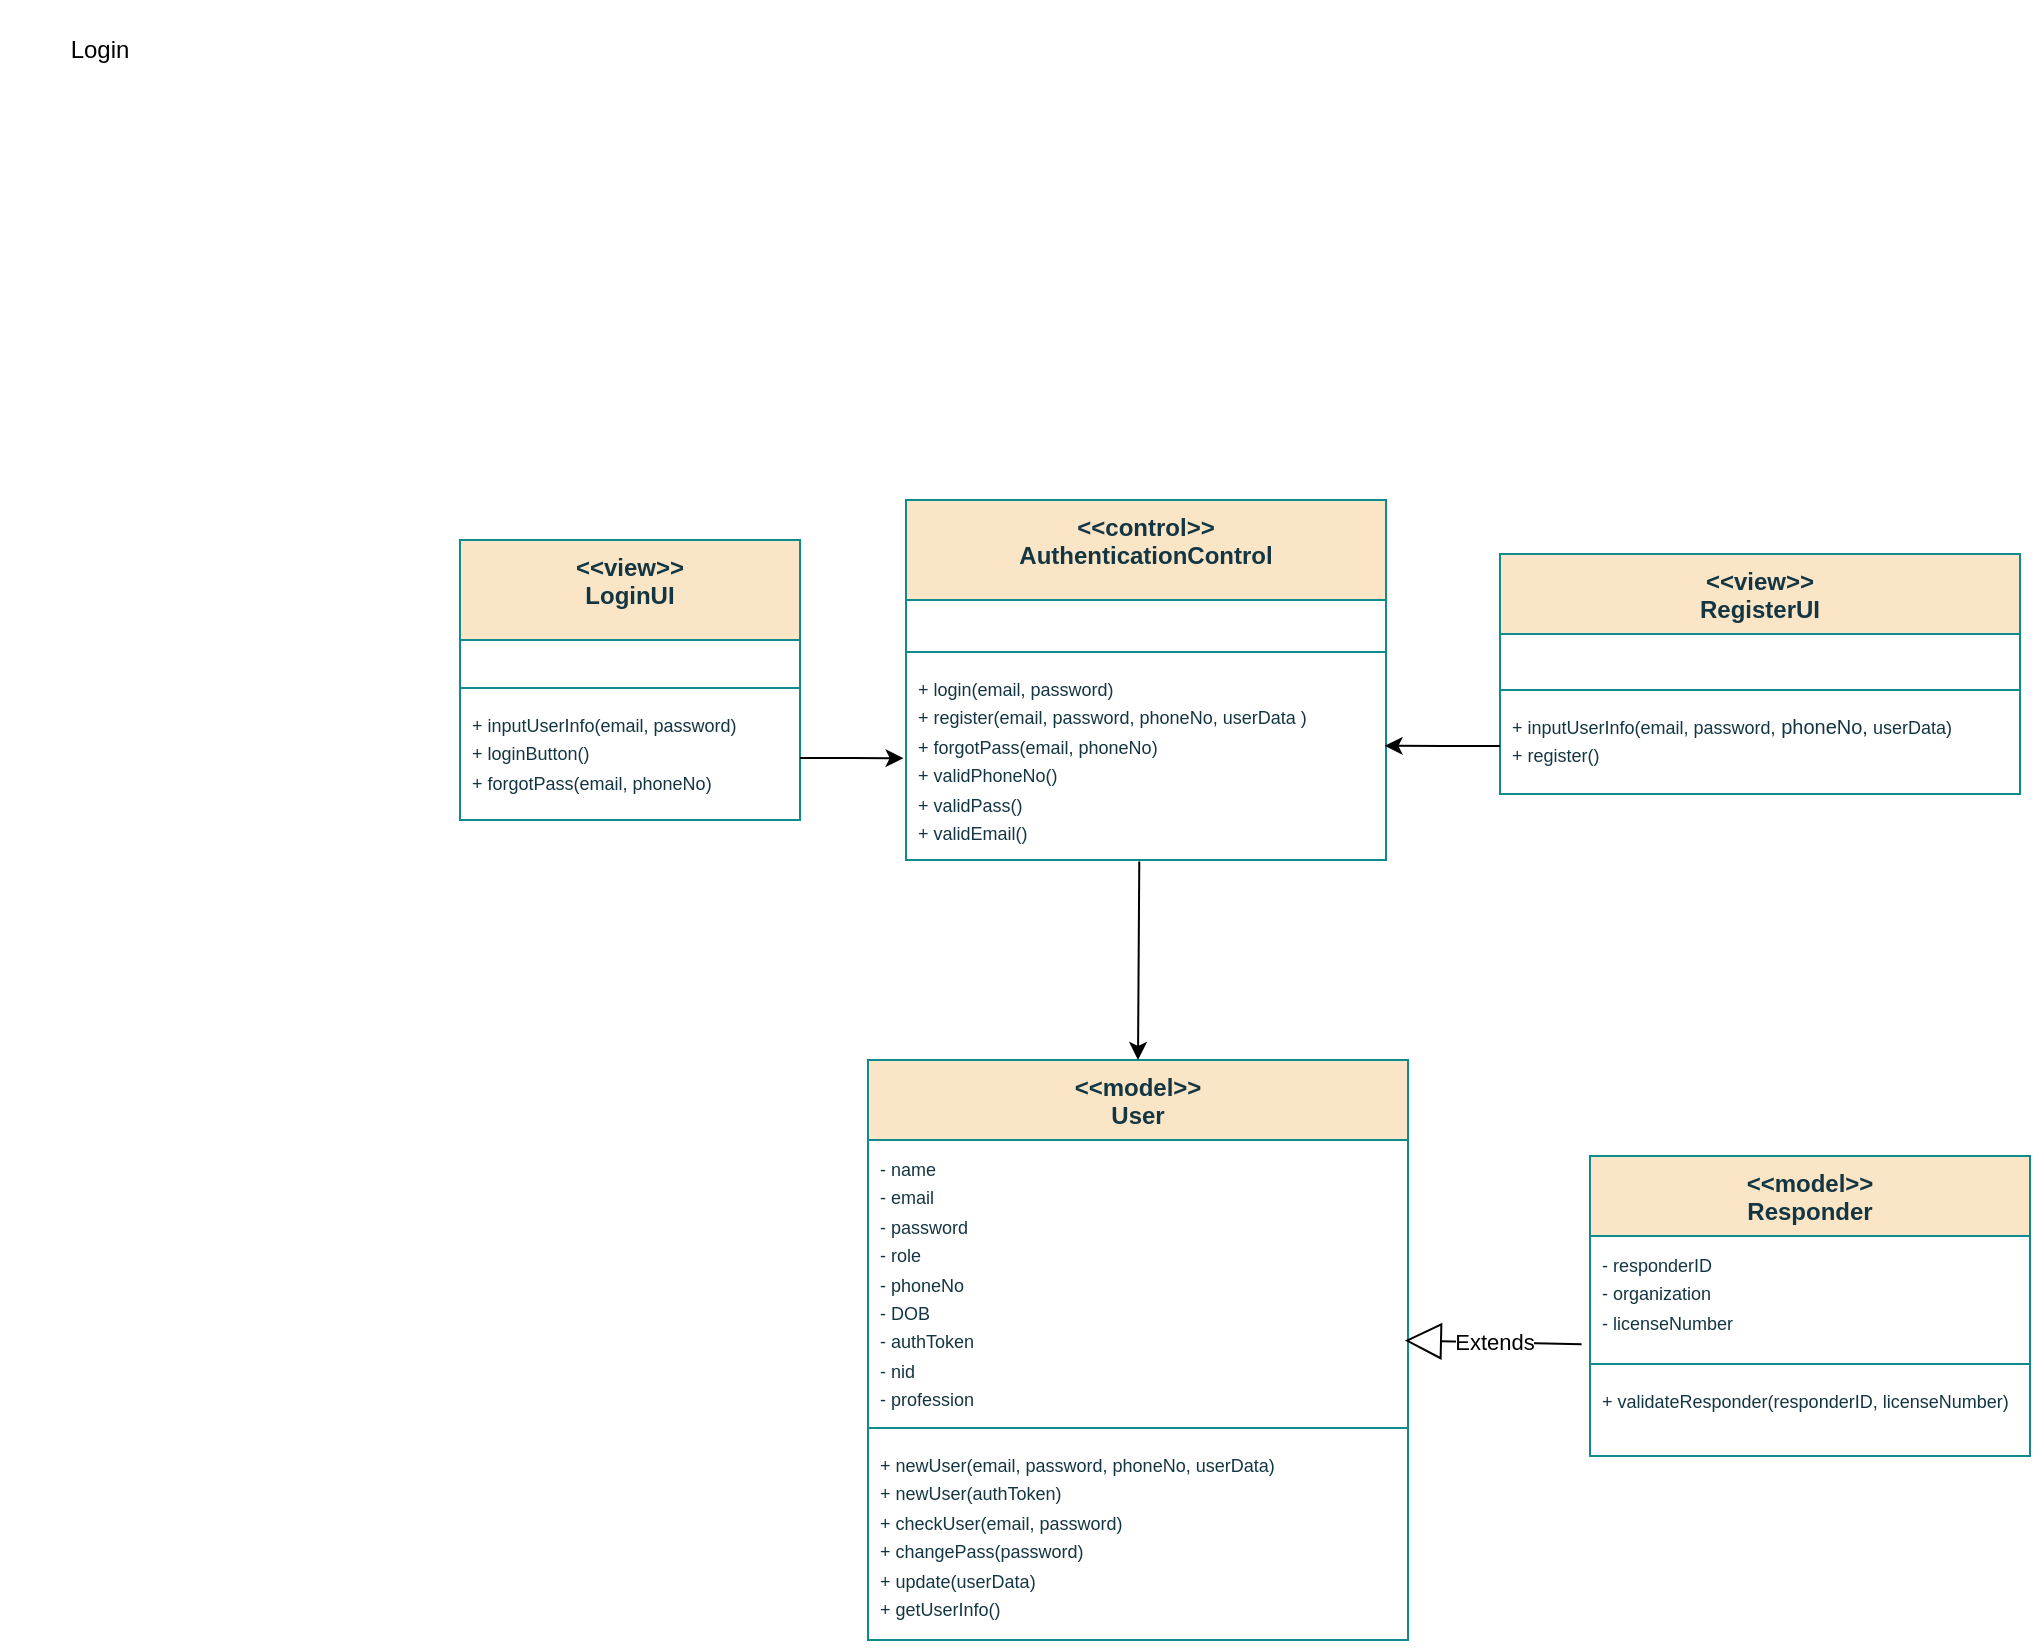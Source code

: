 <mxfile version="24.9.1" pages="3">
  <diagram id="C5RBs43oDa-KdzZeNtuy" name="1. Login and Registration">
    <mxGraphModel dx="1224" dy="545" grid="0" gridSize="10" guides="1" tooltips="1" connect="1" arrows="1" fold="1" page="1" pageScale="1" pageWidth="827" pageHeight="1169" math="0" shadow="0">
      <root>
        <mxCell id="WIyWlLk6GJQsqaUBKTNV-0" />
        <mxCell id="WIyWlLk6GJQsqaUBKTNV-1" parent="WIyWlLk6GJQsqaUBKTNV-0" />
        <mxCell id="xFGzQamaevI_TETjZyQw-0" value="&amp;lt;&amp;lt;control&amp;gt;&amp;gt;&lt;br&gt;AuthenticationControl" style="swimlane;fontStyle=1;align=center;verticalAlign=top;childLayout=stackLayout;horizontal=1;startSize=50;horizontalStack=0;resizeParent=1;resizeParentMax=0;resizeLast=0;collapsible=1;marginBottom=0;whiteSpace=wrap;html=1;labelBackgroundColor=none;fillColor=#FAE5C7;strokeColor=#0F8B8D;fontColor=#143642;" vertex="1" parent="WIyWlLk6GJQsqaUBKTNV-1">
          <mxGeometry x="523" y="320" width="240" height="180" as="geometry" />
        </mxCell>
        <mxCell id="xFGzQamaevI_TETjZyQw-1" value="&lt;br&gt;" style="text;strokeColor=none;fillColor=none;align=left;verticalAlign=top;spacingLeft=4;spacingRight=4;overflow=hidden;rotatable=0;points=[[0,0.5],[1,0.5]];portConstraint=eastwest;whiteSpace=wrap;html=1;labelBackgroundColor=none;fontColor=#143642;" vertex="1" parent="xFGzQamaevI_TETjZyQw-0">
          <mxGeometry y="50" width="240" height="22" as="geometry" />
        </mxCell>
        <mxCell id="xFGzQamaevI_TETjZyQw-2" value="" style="line;strokeWidth=1;fillColor=none;align=left;verticalAlign=middle;spacingTop=-1;spacingLeft=3;spacingRight=3;rotatable=0;labelPosition=right;points=[];portConstraint=eastwest;strokeColor=#0F8B8D;labelBackgroundColor=none;fontColor=#143642;" vertex="1" parent="xFGzQamaevI_TETjZyQw-0">
          <mxGeometry y="72" width="240" height="8" as="geometry" />
        </mxCell>
        <mxCell id="xFGzQamaevI_TETjZyQw-3" value="&lt;font style=&quot;&quot;&gt;&lt;font style=&quot;font-size: 9px;&quot;&gt;+ login(email, password)&lt;br&gt;+ register(email, password,&amp;nbsp;phoneNo, userData&amp;nbsp;)&lt;br&gt;+ forgotPass(email, phoneNo)&amp;nbsp;&lt;/font&gt;&lt;br&gt;&lt;/font&gt;&lt;div&gt;&lt;span style=&quot;font-size: 9px;&quot;&gt;+ validPhoneNo()&lt;/span&gt;&lt;/div&gt;&lt;div&gt;&lt;span style=&quot;font-size: 9px;&quot;&gt;+ validPass()&lt;/span&gt;&lt;span style=&quot;font-size: 9px;&quot;&gt;&lt;/span&gt;&lt;/div&gt;&lt;div&gt;&lt;span style=&quot;font-size: 9px;&quot;&gt;+ validEmail()&lt;/span&gt;&lt;span style=&quot;font-size: 9px;&quot;&gt;&lt;/span&gt;&lt;/div&gt;" style="text;strokeColor=none;fillColor=none;align=left;verticalAlign=top;spacingLeft=4;spacingRight=4;overflow=hidden;rotatable=0;points=[[0,0.5],[1,0.5]];portConstraint=eastwest;whiteSpace=wrap;html=1;labelBackgroundColor=none;fontColor=#143642;" vertex="1" parent="xFGzQamaevI_TETjZyQw-0">
          <mxGeometry y="80" width="240" height="100" as="geometry" />
        </mxCell>
        <mxCell id="xFGzQamaevI_TETjZyQw-4" value="&amp;lt;&amp;lt;view&amp;gt;&amp;gt;&lt;br&gt;LoginUI" style="swimlane;fontStyle=1;align=center;verticalAlign=top;childLayout=stackLayout;horizontal=1;startSize=50;horizontalStack=0;resizeParent=1;resizeParentMax=0;resizeLast=0;collapsible=1;marginBottom=0;whiteSpace=wrap;html=1;labelBackgroundColor=none;fillColor=#FAE5C7;strokeColor=#0F8B8D;fontColor=#143642;" vertex="1" parent="WIyWlLk6GJQsqaUBKTNV-1">
          <mxGeometry x="300" y="340" width="170" height="140" as="geometry" />
        </mxCell>
        <mxCell id="xFGzQamaevI_TETjZyQw-5" value="&lt;br&gt;" style="text;strokeColor=none;fillColor=none;align=left;verticalAlign=top;spacingLeft=4;spacingRight=4;overflow=hidden;rotatable=0;points=[[0,0.5],[1,0.5]];portConstraint=eastwest;whiteSpace=wrap;html=1;labelBackgroundColor=none;fontColor=#143642;" vertex="1" parent="xFGzQamaevI_TETjZyQw-4">
          <mxGeometry y="50" width="170" height="20" as="geometry" />
        </mxCell>
        <mxCell id="xFGzQamaevI_TETjZyQw-6" value="" style="line;strokeWidth=1;fillColor=none;align=left;verticalAlign=middle;spacingTop=-1;spacingLeft=3;spacingRight=3;rotatable=0;labelPosition=right;points=[];portConstraint=eastwest;strokeColor=#0F8B8D;labelBackgroundColor=none;fontColor=#143642;" vertex="1" parent="xFGzQamaevI_TETjZyQw-4">
          <mxGeometry y="70" width="170" height="8" as="geometry" />
        </mxCell>
        <mxCell id="xFGzQamaevI_TETjZyQw-7" value="&lt;font style=&quot;font-size: 9px;&quot;&gt;+ inputUserInfo(email, password)&lt;br&gt;+ loginButton()&lt;br&gt;+ forgotPass(email, phoneNo)&lt;/font&gt;" style="text;strokeColor=none;fillColor=none;align=left;verticalAlign=top;spacingLeft=4;spacingRight=4;overflow=hidden;rotatable=0;points=[[0,0.5],[1,0.5]];portConstraint=eastwest;whiteSpace=wrap;html=1;labelBackgroundColor=none;fontColor=#143642;" vertex="1" parent="xFGzQamaevI_TETjZyQw-4">
          <mxGeometry y="78" width="170" height="62" as="geometry" />
        </mxCell>
        <mxCell id="xFGzQamaevI_TETjZyQw-8" value="&amp;lt;&amp;lt;model&amp;gt;&amp;gt;&lt;br&gt;User" style="swimlane;fontStyle=1;align=center;verticalAlign=top;childLayout=stackLayout;horizontal=1;startSize=40;horizontalStack=0;resizeParent=1;resizeParentMax=0;resizeLast=0;collapsible=1;marginBottom=0;whiteSpace=wrap;html=1;labelBackgroundColor=none;fillColor=#FAE5C7;strokeColor=#0F8B8D;fontColor=#143642;" vertex="1" parent="WIyWlLk6GJQsqaUBKTNV-1">
          <mxGeometry x="504" y="600" width="270" height="290" as="geometry" />
        </mxCell>
        <mxCell id="xFGzQamaevI_TETjZyQw-9" value="&lt;font style=&quot;font-size: 9px;&quot;&gt;- name&lt;br style=&quot;border-color: var(--border-color);&quot;&gt;- email&lt;br style=&quot;border-color: var(--border-color);&quot;&gt;- password&lt;br style=&quot;border-color: var(--border-color);&quot;&gt;- role&lt;br style=&quot;border-color: var(--border-color);&quot;&gt;- phoneNo&lt;/font&gt;&lt;div&gt;&lt;font style=&quot;font-size: 9px;&quot;&gt;- DOB&lt;br&gt;&lt;/font&gt;&lt;div&gt;&lt;div&gt;&lt;font style=&quot;font-size: 9px;&quot;&gt;- authToken&lt;br&gt;- nid&lt;br&gt;- profession&lt;/font&gt;&lt;/div&gt;&lt;/div&gt;&lt;/div&gt;" style="text;strokeColor=none;fillColor=none;align=left;verticalAlign=top;spacingLeft=4;spacingRight=4;overflow=hidden;rotatable=0;points=[[0,0.5],[1,0.5]];portConstraint=eastwest;whiteSpace=wrap;html=1;labelBackgroundColor=none;fontColor=#143642;" vertex="1" parent="xFGzQamaevI_TETjZyQw-8">
          <mxGeometry y="40" width="270" height="140" as="geometry" />
        </mxCell>
        <mxCell id="xFGzQamaevI_TETjZyQw-10" value="" style="line;strokeWidth=1;fillColor=none;align=left;verticalAlign=middle;spacingTop=-1;spacingLeft=3;spacingRight=3;rotatable=0;labelPosition=right;points=[];portConstraint=eastwest;strokeColor=#0F8B8D;labelBackgroundColor=none;fontColor=#143642;" vertex="1" parent="xFGzQamaevI_TETjZyQw-8">
          <mxGeometry y="180" width="270" as="geometry" />
        </mxCell>
        <mxCell id="xFGzQamaevI_TETjZyQw-11" value="" style="line;strokeWidth=1;fillColor=none;align=left;verticalAlign=middle;spacingTop=-1;spacingLeft=3;spacingRight=3;rotatable=0;labelPosition=right;points=[];portConstraint=eastwest;strokeColor=#0F8B8D;labelBackgroundColor=none;fontColor=#143642;" vertex="1" parent="xFGzQamaevI_TETjZyQw-8">
          <mxGeometry y="180" width="270" height="8" as="geometry" />
        </mxCell>
        <mxCell id="xFGzQamaevI_TETjZyQw-12" value="&lt;font face=&quot;Helvetica&quot; style=&quot;font-size: 9px;&quot;&gt;+ newUser(email, password, phoneNo, userData)&lt;/font&gt;&lt;div&gt;&lt;font style=&quot;font-size: 9px;&quot; face=&quot;Helvetica&quot;&gt;+ newUser(authToken)&lt;br style=&quot;border-color: var(--border-color);&quot;&gt;+ checkUser(email, password)&lt;br style=&quot;border-color: var(--border-color);&quot;&gt;+ changePass(password)&lt;br style=&quot;border-color: var(--border-color);&quot;&gt;+ update(userData&lt;span style=&quot;background-color: initial;&quot;&gt;)&lt;/span&gt;&lt;/font&gt;&lt;/div&gt;&lt;div&gt;&lt;font style=&quot;font-size: 9px;&quot; face=&quot;Helvetica&quot;&gt;+ getUserInfo()&lt;/font&gt;&lt;font size=&quot;1&quot;&gt;&lt;br&gt;&lt;/font&gt;&lt;/div&gt;" style="text;strokeColor=none;fillColor=none;align=left;verticalAlign=top;spacingLeft=4;spacingRight=4;overflow=hidden;rotatable=0;points=[[0,0.5],[1,0.5]];portConstraint=eastwest;whiteSpace=wrap;html=1;labelBackgroundColor=none;fontColor=#143642;" vertex="1" parent="xFGzQamaevI_TETjZyQw-8">
          <mxGeometry y="188" width="270" height="102" as="geometry" />
        </mxCell>
        <mxCell id="xFGzQamaevI_TETjZyQw-13" value="&amp;lt;&amp;lt;view&amp;gt;&amp;gt;&lt;br style=&quot;border-color: var(--border-color);&quot;&gt;RegisterUI" style="swimlane;fontStyle=1;align=center;verticalAlign=top;childLayout=stackLayout;horizontal=1;startSize=40;horizontalStack=0;resizeParent=1;resizeParentMax=0;resizeLast=0;collapsible=1;marginBottom=0;whiteSpace=wrap;html=1;labelBackgroundColor=none;fillColor=#FAE5C7;strokeColor=#0F8B8D;fontColor=#143642;" vertex="1" parent="WIyWlLk6GJQsqaUBKTNV-1">
          <mxGeometry x="820" y="347" width="260" height="120" as="geometry" />
        </mxCell>
        <mxCell id="xFGzQamaevI_TETjZyQw-14" value="&lt;br&gt;" style="text;strokeColor=none;fillColor=none;align=left;verticalAlign=top;spacingLeft=4;spacingRight=4;overflow=hidden;rotatable=0;points=[[0,0.5],[1,0.5]];portConstraint=eastwest;whiteSpace=wrap;html=1;labelBackgroundColor=none;fontColor=#143642;" vertex="1" parent="xFGzQamaevI_TETjZyQw-13">
          <mxGeometry y="40" width="260" height="24" as="geometry" />
        </mxCell>
        <mxCell id="xFGzQamaevI_TETjZyQw-15" value="" style="line;strokeWidth=1;fillColor=none;align=left;verticalAlign=middle;spacingTop=-1;spacingLeft=3;spacingRight=3;rotatable=0;labelPosition=right;points=[];portConstraint=eastwest;strokeColor=#0F8B8D;labelBackgroundColor=none;fontColor=#143642;" vertex="1" parent="xFGzQamaevI_TETjZyQw-13">
          <mxGeometry y="64" width="260" height="8" as="geometry" />
        </mxCell>
        <mxCell id="xFGzQamaevI_TETjZyQw-16" value="&lt;font style=&quot;font-size: 9px;&quot;&gt;+ inputUserInfo(email, password,&lt;span style=&quot;font-size: 10px;&quot;&gt;&amp;nbsp;phoneNo,&lt;/span&gt;&amp;nbsp;userData)&lt;br&gt;+ register()&lt;br&gt;&lt;/font&gt;" style="text;strokeColor=none;fillColor=none;align=left;verticalAlign=top;spacingLeft=4;spacingRight=4;overflow=hidden;rotatable=0;points=[[0,0.5],[1,0.5]];portConstraint=eastwest;whiteSpace=wrap;html=1;labelBackgroundColor=none;fontColor=#143642;" vertex="1" parent="xFGzQamaevI_TETjZyQw-13">
          <mxGeometry y="72" width="260" height="48" as="geometry" />
        </mxCell>
        <mxCell id="xFGzQamaevI_TETjZyQw-17" value="Login" style="text;html=1;strokeColor=none;fillColor=none;align=center;verticalAlign=middle;whiteSpace=wrap;rounded=0;" vertex="1" parent="WIyWlLk6GJQsqaUBKTNV-1">
          <mxGeometry x="70" y="70" width="100" height="50" as="geometry" />
        </mxCell>
        <mxCell id="xFGzQamaevI_TETjZyQw-18" style="edgeStyle=orthogonalEdgeStyle;rounded=0;orthogonalLoop=1;jettySize=auto;html=1;exitX=1;exitY=0.5;exitDx=0;exitDy=0;entryX=-0.005;entryY=0.491;entryDx=0;entryDy=0;entryPerimeter=0;" edge="1" parent="WIyWlLk6GJQsqaUBKTNV-1" source="xFGzQamaevI_TETjZyQw-7" target="xFGzQamaevI_TETjZyQw-3">
          <mxGeometry relative="1" as="geometry" />
        </mxCell>
        <mxCell id="xFGzQamaevI_TETjZyQw-19" style="edgeStyle=orthogonalEdgeStyle;rounded=0;orthogonalLoop=1;jettySize=auto;html=1;exitX=0;exitY=0.5;exitDx=0;exitDy=0;entryX=0.997;entryY=0.429;entryDx=0;entryDy=0;entryPerimeter=0;" edge="1" parent="WIyWlLk6GJQsqaUBKTNV-1" source="xFGzQamaevI_TETjZyQw-16" target="xFGzQamaevI_TETjZyQw-3">
          <mxGeometry relative="1" as="geometry" />
        </mxCell>
        <mxCell id="xFGzQamaevI_TETjZyQw-20" value="" style="endArrow=classic;html=1;rounded=0;entryX=0.5;entryY=0;entryDx=0;entryDy=0;exitX=0.486;exitY=1.008;exitDx=0;exitDy=0;exitPerimeter=0;" edge="1" parent="WIyWlLk6GJQsqaUBKTNV-1" target="xFGzQamaevI_TETjZyQw-8">
          <mxGeometry width="50" height="50" relative="1" as="geometry">
            <mxPoint x="639.64" y="500.8" as="sourcePoint" />
            <mxPoint x="643" y="600" as="targetPoint" />
          </mxGeometry>
        </mxCell>
        <mxCell id="xFGzQamaevI_TETjZyQw-21" value="&amp;lt;&amp;lt;model&amp;gt;&amp;gt;&lt;br&gt;Responder" style="swimlane;fontStyle=1;align=center;verticalAlign=top;childLayout=stackLayout;horizontal=1;startSize=40;horizontalStack=0;resizeParent=1;resizeParentMax=0;resizeLast=0;collapsible=1;marginBottom=0;whiteSpace=wrap;html=1;labelBackgroundColor=none;fillColor=#FAE5C7;strokeColor=#0F8B8D;fontColor=#143642;" vertex="1" parent="WIyWlLk6GJQsqaUBKTNV-1">
          <mxGeometry x="865" y="648" width="220" height="150" as="geometry" />
        </mxCell>
        <mxCell id="xFGzQamaevI_TETjZyQw-22" value="&lt;font style=&quot;font-size: 9px;&quot;&gt;- responderID&lt;/font&gt;&lt;div&gt;&lt;font style=&quot;font-size: 9px;&quot;&gt;- organization&lt;/font&gt;&lt;/div&gt;&lt;div&gt;&lt;font style=&quot;font-size: 9px;&quot;&gt;- licenseNumber&lt;/font&gt;&lt;/div&gt;" style="text;strokeColor=none;fillColor=none;align=left;verticalAlign=top;spacingLeft=4;spacingRight=4;overflow=hidden;rotatable=0;points=[[0,0.5],[1,0.5]];portConstraint=eastwest;whiteSpace=wrap;html=1;labelBackgroundColor=none;fontColor=#143642;" vertex="1" parent="xFGzQamaevI_TETjZyQw-21">
          <mxGeometry y="40" width="220" height="60" as="geometry" />
        </mxCell>
        <mxCell id="xFGzQamaevI_TETjZyQw-23" value="" style="line;strokeWidth=1;fillColor=none;align=left;verticalAlign=middle;spacingTop=-1;spacingLeft=3;spacingRight=3;rotatable=0;labelPosition=right;points=[];portConstraint=eastwest;strokeColor=#0F8B8D;labelBackgroundColor=none;fontColor=#143642;" vertex="1" parent="xFGzQamaevI_TETjZyQw-21">
          <mxGeometry y="100" width="220" as="geometry" />
        </mxCell>
        <mxCell id="xFGzQamaevI_TETjZyQw-24" value="" style="line;strokeWidth=1;fillColor=none;align=left;verticalAlign=middle;spacingTop=-1;spacingLeft=3;spacingRight=3;rotatable=0;labelPosition=right;points=[];portConstraint=eastwest;strokeColor=#0F8B8D;labelBackgroundColor=none;fontColor=#143642;" vertex="1" parent="xFGzQamaevI_TETjZyQw-21">
          <mxGeometry y="100" width="220" height="8" as="geometry" />
        </mxCell>
        <mxCell id="xFGzQamaevI_TETjZyQw-25" value="&lt;div&gt;&lt;font style=&quot;font-size: 9px;&quot;&gt;+ validateResponder(responderID, licenseNumber)&lt;/font&gt;&lt;/div&gt;" style="text;strokeColor=none;fillColor=none;align=left;verticalAlign=top;spacingLeft=4;spacingRight=4;overflow=hidden;rotatable=0;points=[[0,0.5],[1,0.5]];portConstraint=eastwest;whiteSpace=wrap;html=1;labelBackgroundColor=none;fontColor=#143642;" vertex="1" parent="xFGzQamaevI_TETjZyQw-21">
          <mxGeometry y="108" width="220" height="42" as="geometry" />
        </mxCell>
        <mxCell id="xFGzQamaevI_TETjZyQw-26" value="Extends" style="endArrow=block;endSize=16;endFill=0;html=1;rounded=0;entryX=0.994;entryY=0.716;entryDx=0;entryDy=0;entryPerimeter=0;exitX=-0.019;exitY=0.902;exitDx=0;exitDy=0;exitPerimeter=0;" edge="1" parent="WIyWlLk6GJQsqaUBKTNV-1" source="xFGzQamaevI_TETjZyQw-22" target="xFGzQamaevI_TETjZyQw-9">
          <mxGeometry width="160" relative="1" as="geometry">
            <mxPoint x="870" y="790" as="sourcePoint" />
            <mxPoint x="1030" y="790" as="targetPoint" />
          </mxGeometry>
        </mxCell>
      </root>
    </mxGraphModel>
  </diagram>
  <diagram id="Euoo8mcbFOeukux3bP30" name="2. User Home Page">
    <mxGraphModel dx="1224" dy="545" grid="0" gridSize="10" guides="1" tooltips="1" connect="1" arrows="1" fold="1" page="1" pageScale="1" pageWidth="850" pageHeight="1100" math="0" shadow="0">
      <root>
        <mxCell id="0" />
        <mxCell id="1" parent="0" />
        <mxCell id="UOJC0pH97DCbAHOy0r36-1" value="&amp;lt;&amp;lt;view&amp;gt;&amp;gt;&lt;br&gt;UserHomeUI" style="swimlane;fontStyle=1;align=center;verticalAlign=top;childLayout=stackLayout;horizontal=1;startSize=40;horizontalStack=0;resizeParent=1;resizeParentMax=0;resizeLast=0;collapsible=1;marginBottom=0;whiteSpace=wrap;html=1;strokeColor=#0F8B8D;fontColor=#143642;fillColor=#FAE5C7;" vertex="1" parent="1">
          <mxGeometry x="300" y="160" width="200" height="120" as="geometry" />
        </mxCell>
        <mxCell id="UOJC0pH97DCbAHOy0r36-2" value="&lt;br&gt;" style="text;strokeColor=none;fillColor=none;align=left;verticalAlign=top;spacingLeft=4;spacingRight=4;overflow=hidden;rotatable=0;points=[[0,0.5],[1,0.5]];portConstraint=eastwest;whiteSpace=wrap;html=1;fontColor=#143642;" vertex="1" parent="UOJC0pH97DCbAHOy0r36-1">
          <mxGeometry y="40" width="200" height="26" as="geometry" />
        </mxCell>
        <mxCell id="UOJC0pH97DCbAHOy0r36-3" value="" style="line;strokeWidth=1;fillColor=none;align=left;verticalAlign=middle;spacingTop=-1;spacingLeft=3;spacingRight=3;rotatable=0;labelPosition=right;points=[];portConstraint=eastwest;strokeColor=inherit;fontColor=#143642;" vertex="1" parent="UOJC0pH97DCbAHOy0r36-1">
          <mxGeometry y="66" width="200" height="8" as="geometry" />
        </mxCell>
        <mxCell id="UOJC0pH97DCbAHOy0r36-4" value="+ displayDashboard()&lt;div&gt;+ navigateTo(section)&lt;/div&gt;" style="text;strokeColor=none;fillColor=none;align=left;verticalAlign=top;spacingLeft=4;spacingRight=4;overflow=hidden;rotatable=0;points=[[0,0.5],[1,0.5]];portConstraint=eastwest;whiteSpace=wrap;html=1;fontColor=#143642;" vertex="1" parent="UOJC0pH97DCbAHOy0r36-1">
          <mxGeometry y="74" width="200" height="46" as="geometry" />
        </mxCell>
        <mxCell id="UOJC0pH97DCbAHOy0r36-5" value="&amp;lt;&amp;lt;control&amp;gt;&amp;gt;&lt;br&gt;NotificationControl" style="swimlane;fontStyle=1;align=center;verticalAlign=top;childLayout=stackLayout;horizontal=1;startSize=40;horizontalStack=0;resizeParent=1;resizeParentMax=0;resizeLast=0;collapsible=1;marginBottom=0;whiteSpace=wrap;html=1;strokeColor=#0F8B8D;fontColor=#143642;fillColor=#FAE5C7;" vertex="1" parent="1">
          <mxGeometry x="585" y="300" width="190" height="130" as="geometry" />
        </mxCell>
        <mxCell id="UOJC0pH97DCbAHOy0r36-6" value="&lt;br&gt;" style="text;strokeColor=none;fillColor=none;align=left;verticalAlign=top;spacingLeft=4;spacingRight=4;overflow=hidden;rotatable=0;points=[[0,0.5],[1,0.5]];portConstraint=eastwest;whiteSpace=wrap;html=1;fontColor=#143642;" vertex="1" parent="UOJC0pH97DCbAHOy0r36-5">
          <mxGeometry y="40" width="190" height="26" as="geometry" />
        </mxCell>
        <mxCell id="UOJC0pH97DCbAHOy0r36-7" value="" style="line;strokeWidth=1;fillColor=none;align=left;verticalAlign=middle;spacingTop=-1;spacingLeft=3;spacingRight=3;rotatable=0;labelPosition=right;points=[];portConstraint=eastwest;strokeColor=inherit;fontColor=#143642;" vertex="1" parent="UOJC0pH97DCbAHOy0r36-5">
          <mxGeometry y="66" width="190" height="8" as="geometry" />
        </mxCell>
        <mxCell id="UOJC0pH97DCbAHOy0r36-8" value="&lt;font style=&quot;font-size: 9px;&quot;&gt;+ fetchNotifications(userID)&lt;br&gt;+&amp;nbsp;markNotificationAsRead(notificationID)&lt;/font&gt;" style="text;strokeColor=none;fillColor=none;align=left;verticalAlign=top;spacingLeft=4;spacingRight=4;overflow=hidden;rotatable=0;points=[[0,0.5],[1,0.5]];portConstraint=eastwest;whiteSpace=wrap;html=1;fontColor=#143642;" vertex="1" parent="UOJC0pH97DCbAHOy0r36-5">
          <mxGeometry y="74" width="190" height="56" as="geometry" />
        </mxCell>
        <mxCell id="UOJC0pH97DCbAHOy0r36-9" value="&amp;lt;&amp;lt;control&amp;gt;&amp;gt;&lt;br&gt;HeatMapControl" style="swimlane;fontStyle=1;align=center;verticalAlign=top;childLayout=stackLayout;horizontal=1;startSize=40;horizontalStack=0;resizeParent=1;resizeParentMax=0;resizeLast=0;collapsible=1;marginBottom=0;whiteSpace=wrap;html=1;strokeColor=#0F8B8D;fontColor=#143642;fillColor=#FAE5C7;" vertex="1" parent="1">
          <mxGeometry x="584" y="463" width="190" height="130" as="geometry" />
        </mxCell>
        <mxCell id="UOJC0pH97DCbAHOy0r36-10" value="&lt;br&gt;" style="text;strokeColor=none;fillColor=none;align=left;verticalAlign=top;spacingLeft=4;spacingRight=4;overflow=hidden;rotatable=0;points=[[0,0.5],[1,0.5]];portConstraint=eastwest;whiteSpace=wrap;html=1;fontColor=#143642;" vertex="1" parent="UOJC0pH97DCbAHOy0r36-9">
          <mxGeometry y="40" width="190" height="26" as="geometry" />
        </mxCell>
        <mxCell id="UOJC0pH97DCbAHOy0r36-11" value="" style="line;strokeWidth=1;fillColor=none;align=left;verticalAlign=middle;spacingTop=-1;spacingLeft=3;spacingRight=3;rotatable=0;labelPosition=right;points=[];portConstraint=eastwest;strokeColor=inherit;fontColor=#143642;" vertex="1" parent="UOJC0pH97DCbAHOy0r36-9">
          <mxGeometry y="66" width="190" height="8" as="geometry" />
        </mxCell>
        <mxCell id="UOJC0pH97DCbAHOy0r36-12" value="&lt;font style=&quot;font-size: 9px;&quot;&gt;+ displayHeatMap(userID, location)&lt;/font&gt;&lt;div&gt;&lt;font style=&quot;font-size: 9px;&quot;&gt;+&amp;nbsp;fetchReportDetails(userID, location)&lt;/font&gt;&lt;/div&gt;" style="text;strokeColor=none;fillColor=none;align=left;verticalAlign=top;spacingLeft=4;spacingRight=4;overflow=hidden;rotatable=0;points=[[0,0.5],[1,0.5]];portConstraint=eastwest;whiteSpace=wrap;html=1;fontColor=#143642;" vertex="1" parent="UOJC0pH97DCbAHOy0r36-9">
          <mxGeometry y="74" width="190" height="56" as="geometry" />
        </mxCell>
        <mxCell id="UOJC0pH97DCbAHOy0r36-13" value="&amp;lt;&amp;lt;control&amp;gt;&amp;gt;&lt;br&gt;SOSButton" style="swimlane;fontStyle=1;align=center;verticalAlign=top;childLayout=stackLayout;horizontal=1;startSize=40;horizontalStack=0;resizeParent=1;resizeParentMax=0;resizeLast=0;collapsible=1;marginBottom=0;whiteSpace=wrap;html=1;strokeColor=#0F8B8D;fontColor=#143642;fillColor=#FAE5C7;" vertex="1" parent="1">
          <mxGeometry x="330" y="490" width="190" height="110" as="geometry" />
        </mxCell>
        <mxCell id="UOJC0pH97DCbAHOy0r36-14" value="&lt;br&gt;" style="text;strokeColor=none;fillColor=none;align=left;verticalAlign=top;spacingLeft=4;spacingRight=4;overflow=hidden;rotatable=0;points=[[0,0.5],[1,0.5]];portConstraint=eastwest;whiteSpace=wrap;html=1;fontColor=#143642;" vertex="1" parent="UOJC0pH97DCbAHOy0r36-13">
          <mxGeometry y="40" width="190" height="26" as="geometry" />
        </mxCell>
        <mxCell id="UOJC0pH97DCbAHOy0r36-15" value="" style="line;strokeWidth=1;fillColor=none;align=left;verticalAlign=middle;spacingTop=-1;spacingLeft=3;spacingRight=3;rotatable=0;labelPosition=right;points=[];portConstraint=eastwest;strokeColor=inherit;fontColor=#143642;" vertex="1" parent="UOJC0pH97DCbAHOy0r36-13">
          <mxGeometry y="66" width="190" height="8" as="geometry" />
        </mxCell>
        <mxCell id="UOJC0pH97DCbAHOy0r36-16" value="&lt;font style=&quot;font-size: 9px;&quot;&gt;+ triggerSOS(userID)&lt;/font&gt;" style="text;strokeColor=none;fillColor=none;align=left;verticalAlign=top;spacingLeft=4;spacingRight=4;overflow=hidden;rotatable=0;points=[[0,0.5],[1,0.5]];portConstraint=eastwest;whiteSpace=wrap;html=1;fontColor=#143642;" vertex="1" parent="UOJC0pH97DCbAHOy0r36-13">
          <mxGeometry y="74" width="190" height="36" as="geometry" />
        </mxCell>
        <mxCell id="UOJC0pH97DCbAHOy0r36-17" value="&amp;lt;&amp;lt;control&amp;gt;&amp;gt;&lt;br&gt;TrustedContactsControl" style="swimlane;fontStyle=1;align=center;verticalAlign=top;childLayout=stackLayout;horizontal=1;startSize=40;horizontalStack=0;resizeParent=1;resizeParentMax=0;resizeLast=0;collapsible=1;marginBottom=0;whiteSpace=wrap;html=1;strokeColor=#0F8B8D;fontColor=#143642;fillColor=#FAE5C7;" vertex="1" parent="1">
          <mxGeometry x="70" y="468" width="190" height="120" as="geometry" />
        </mxCell>
        <mxCell id="UOJC0pH97DCbAHOy0r36-18" value="&lt;br&gt;" style="text;strokeColor=none;fillColor=none;align=left;verticalAlign=top;spacingLeft=4;spacingRight=4;overflow=hidden;rotatable=0;points=[[0,0.5],[1,0.5]];portConstraint=eastwest;whiteSpace=wrap;html=1;fontColor=#143642;" vertex="1" parent="UOJC0pH97DCbAHOy0r36-17">
          <mxGeometry y="40" width="190" height="26" as="geometry" />
        </mxCell>
        <mxCell id="UOJC0pH97DCbAHOy0r36-19" value="" style="line;strokeWidth=1;fillColor=none;align=left;verticalAlign=middle;spacingTop=-1;spacingLeft=3;spacingRight=3;rotatable=0;labelPosition=right;points=[];portConstraint=eastwest;strokeColor=inherit;fontColor=#143642;" vertex="1" parent="UOJC0pH97DCbAHOy0r36-17">
          <mxGeometry y="66" width="190" height="8" as="geometry" />
        </mxCell>
        <mxCell id="UOJC0pH97DCbAHOy0r36-20" value="&lt;font style=&quot;font-size: 9px;&quot;&gt;+ manageTrustedContact(contactID)&lt;/font&gt;&lt;div&gt;&lt;font style=&quot;font-size: 9px;&quot;&gt;+ fetchTrustedContacts(userID)&lt;/font&gt;&lt;/div&gt;" style="text;strokeColor=none;fillColor=none;align=left;verticalAlign=top;spacingLeft=4;spacingRight=4;overflow=hidden;rotatable=0;points=[[0,0.5],[1,0.5]];portConstraint=eastwest;whiteSpace=wrap;html=1;fontColor=#143642;" vertex="1" parent="UOJC0pH97DCbAHOy0r36-17">
          <mxGeometry y="74" width="190" height="46" as="geometry" />
        </mxCell>
        <mxCell id="UOJC0pH97DCbAHOy0r36-21" value="&amp;lt;&amp;lt;control&amp;gt;&amp;gt;&lt;br&gt;SettingsControl" style="swimlane;fontStyle=1;align=center;verticalAlign=top;childLayout=stackLayout;horizontal=1;startSize=40;horizontalStack=0;resizeParent=1;resizeParentMax=0;resizeLast=0;collapsible=1;marginBottom=0;whiteSpace=wrap;html=1;strokeColor=#0F8B8D;fontColor=#143642;fillColor=#FAE5C7;" vertex="1" parent="1">
          <mxGeometry x="75" y="300" width="170" height="120" as="geometry" />
        </mxCell>
        <mxCell id="UOJC0pH97DCbAHOy0r36-22" value="&lt;br&gt;" style="text;strokeColor=none;fillColor=none;align=left;verticalAlign=top;spacingLeft=4;spacingRight=4;overflow=hidden;rotatable=0;points=[[0,0.5],[1,0.5]];portConstraint=eastwest;whiteSpace=wrap;html=1;fontColor=#143642;" vertex="1" parent="UOJC0pH97DCbAHOy0r36-21">
          <mxGeometry y="40" width="170" height="26" as="geometry" />
        </mxCell>
        <mxCell id="UOJC0pH97DCbAHOy0r36-23" value="" style="line;strokeWidth=1;fillColor=none;align=left;verticalAlign=middle;spacingTop=-1;spacingLeft=3;spacingRight=3;rotatable=0;labelPosition=right;points=[];portConstraint=eastwest;strokeColor=inherit;fontColor=#143642;" vertex="1" parent="UOJC0pH97DCbAHOy0r36-21">
          <mxGeometry y="66" width="170" height="8" as="geometry" />
        </mxCell>
        <mxCell id="UOJC0pH97DCbAHOy0r36-24" value="&lt;font style=&quot;font-size: 9px;&quot;&gt;+ updateSettings(userID, preferences)&lt;/font&gt;&lt;div&gt;&lt;font style=&quot;font-size: 9px;&quot;&gt;+ fetchSettings(userID)&lt;/font&gt;&lt;/div&gt;" style="text;strokeColor=none;fillColor=none;align=left;verticalAlign=top;spacingLeft=4;spacingRight=4;overflow=hidden;rotatable=0;points=[[0,0.5],[1,0.5]];portConstraint=eastwest;whiteSpace=wrap;html=1;fontColor=#143642;" vertex="1" parent="UOJC0pH97DCbAHOy0r36-21">
          <mxGeometry y="74" width="170" height="46" as="geometry" />
        </mxCell>
        <mxCell id="UOJC0pH97DCbAHOy0r36-25" value="" style="endArrow=classic;startArrow=classic;html=1;rounded=0;entryX=-0.006;entryY=1.174;entryDx=0;entryDy=0;entryPerimeter=0;exitX=1.01;exitY=1.118;exitDx=0;exitDy=0;exitPerimeter=0;" edge="1" parent="1" source="UOJC0pH97DCbAHOy0r36-22" target="UOJC0pH97DCbAHOy0r36-6">
          <mxGeometry width="50" height="50" relative="1" as="geometry">
            <mxPoint x="330" y="460" as="sourcePoint" />
            <mxPoint x="380" y="410" as="targetPoint" />
          </mxGeometry>
        </mxCell>
        <mxCell id="UOJC0pH97DCbAHOy0r36-26" value="" style="endArrow=none;html=1;rounded=0;entryX=0.457;entryY=1.02;entryDx=0;entryDy=0;entryPerimeter=0;" edge="1" parent="1" target="UOJC0pH97DCbAHOy0r36-4">
          <mxGeometry width="50" height="50" relative="1" as="geometry">
            <mxPoint x="390" y="370" as="sourcePoint" />
            <mxPoint x="380" y="410" as="targetPoint" />
          </mxGeometry>
        </mxCell>
        <mxCell id="UOJC0pH97DCbAHOy0r36-27" value="" style="endArrow=classic;html=1;rounded=0;entryX=0.5;entryY=0;entryDx=0;entryDy=0;" edge="1" parent="1">
          <mxGeometry width="50" height="50" relative="1" as="geometry">
            <mxPoint x="425" y="370" as="sourcePoint" />
            <mxPoint x="425" y="490" as="targetPoint" />
          </mxGeometry>
        </mxCell>
        <mxCell id="UOJC0pH97DCbAHOy0r36-28" value="" style="endArrow=classic;html=1;rounded=0;entryX=0.007;entryY=0.107;entryDx=0;entryDy=0;entryPerimeter=0;" edge="1" parent="1" target="UOJC0pH97DCbAHOy0r36-9">
          <mxGeometry width="50" height="50" relative="1" as="geometry">
            <mxPoint x="510" y="370" as="sourcePoint" />
            <mxPoint x="480" y="400" as="targetPoint" />
            <Array as="points">
              <mxPoint x="510" y="477" />
            </Array>
          </mxGeometry>
        </mxCell>
        <mxCell id="UOJC0pH97DCbAHOy0r36-29" value="" style="endArrow=classic;html=1;rounded=0;entryX=0.996;entryY=0.127;entryDx=0;entryDy=0;entryPerimeter=0;" edge="1" parent="1" target="UOJC0pH97DCbAHOy0r36-17">
          <mxGeometry width="50" height="50" relative="1" as="geometry">
            <mxPoint x="320" y="370" as="sourcePoint" />
            <mxPoint x="190" y="400" as="targetPoint" />
            <Array as="points">
              <mxPoint x="320" y="483" />
            </Array>
          </mxGeometry>
        </mxCell>
      </root>
    </mxGraphModel>
  </diagram>
  <diagram id="FUP5l8ChgVa-S-49tACb" name="3. SOS Page">
    <mxGraphModel dx="844" dy="376" grid="0" gridSize="10" guides="1" tooltips="1" connect="1" arrows="1" fold="1" page="1" pageScale="1" pageWidth="850" pageHeight="1100" math="0" shadow="0">
      <root>
        <mxCell id="0" />
        <mxCell id="1" parent="0" />
        <mxCell id="vSPE9f7vqyEg-xn3zEap-1" value="&amp;lt;&amp;lt;view&amp;gt;&amp;gt;&lt;br&gt;SOSButtonUI" style="swimlane;fontStyle=1;align=center;verticalAlign=top;childLayout=stackLayout;horizontal=1;startSize=40;horizontalStack=0;resizeParent=1;resizeParentMax=0;resizeLast=0;collapsible=1;marginBottom=0;whiteSpace=wrap;html=1;strokeColor=#0F8B8D;fontColor=#143642;fillColor=#FAE5C7;" vertex="1" parent="1">
          <mxGeometry x="47" y="125" width="200" height="120" as="geometry" />
        </mxCell>
        <mxCell id="vSPE9f7vqyEg-xn3zEap-2" value="&lt;br&gt;" style="text;strokeColor=none;fillColor=none;align=left;verticalAlign=top;spacingLeft=4;spacingRight=4;overflow=hidden;rotatable=0;points=[[0,0.5],[1,0.5]];portConstraint=eastwest;whiteSpace=wrap;html=1;fontColor=#143642;" vertex="1" parent="vSPE9f7vqyEg-xn3zEap-1">
          <mxGeometry y="40" width="200" height="26" as="geometry" />
        </mxCell>
        <mxCell id="vSPE9f7vqyEg-xn3zEap-3" value="" style="line;strokeWidth=1;fillColor=none;align=left;verticalAlign=middle;spacingTop=-1;spacingLeft=3;spacingRight=3;rotatable=0;labelPosition=right;points=[];portConstraint=eastwest;strokeColor=inherit;fontColor=#143642;" vertex="1" parent="vSPE9f7vqyEg-xn3zEap-1">
          <mxGeometry y="66" width="200" height="8" as="geometry" />
        </mxCell>
        <mxCell id="vSPE9f7vqyEg-xn3zEap-4" value="&lt;font style=&quot;font-size: 9px;&quot;&gt;+ pressSOS()&lt;/font&gt;&lt;div&gt;&lt;font style=&quot;font-size: 9px;&quot;&gt;+ confirmSOS()&lt;/font&gt;&lt;/div&gt;" style="text;strokeColor=none;fillColor=none;align=left;verticalAlign=top;spacingLeft=4;spacingRight=4;overflow=hidden;rotatable=0;points=[[0,0.5],[1,0.5]];portConstraint=eastwest;whiteSpace=wrap;html=1;fontColor=#143642;" vertex="1" parent="vSPE9f7vqyEg-xn3zEap-1">
          <mxGeometry y="74" width="200" height="46" as="geometry" />
        </mxCell>
        <mxCell id="vSPE9f7vqyEg-xn3zEap-5" value="&amp;lt;&amp;lt;control&amp;gt;&amp;gt;&lt;br&gt;SOSControl" style="swimlane;fontStyle=1;align=center;verticalAlign=top;childLayout=stackLayout;horizontal=1;startSize=40;horizontalStack=0;resizeParent=1;resizeParentMax=0;resizeLast=0;collapsible=1;marginBottom=0;whiteSpace=wrap;html=1;strokeColor=#0F8B8D;fontColor=#143642;fillColor=#FAE5C7;" vertex="1" parent="1">
          <mxGeometry x="307" y="125" width="190" height="150" as="geometry" />
        </mxCell>
        <mxCell id="vSPE9f7vqyEg-xn3zEap-6" value="&lt;br&gt;" style="text;strokeColor=none;fillColor=none;align=left;verticalAlign=top;spacingLeft=4;spacingRight=4;overflow=hidden;rotatable=0;points=[[0,0.5],[1,0.5]];portConstraint=eastwest;whiteSpace=wrap;html=1;fontColor=#143642;" vertex="1" parent="vSPE9f7vqyEg-xn3zEap-5">
          <mxGeometry y="40" width="190" height="26" as="geometry" />
        </mxCell>
        <mxCell id="vSPE9f7vqyEg-xn3zEap-7" value="" style="line;strokeWidth=1;fillColor=none;align=left;verticalAlign=middle;spacingTop=-1;spacingLeft=3;spacingRight=3;rotatable=0;labelPosition=right;points=[];portConstraint=eastwest;strokeColor=inherit;fontColor=#143642;" vertex="1" parent="vSPE9f7vqyEg-xn3zEap-5">
          <mxGeometry y="66" width="190" height="8" as="geometry" />
        </mxCell>
        <mxCell id="vSPE9f7vqyEg-xn3zEap-8" value="&lt;font style=&quot;font-size: 9px;&quot;&gt;+ triggerSOS(userID): sosID&lt;br&gt;+ logSOSDetails(sosDetails)&lt;br&gt;+&amp;nbsp;notifyTrustedContacts(sosID, contactList)&lt;/font&gt;&lt;div&gt;&lt;font style=&quot;font-size: 9px;&quot;&gt;+ notifyEmergencyServices(sosID)&lt;/font&gt;&lt;/div&gt;" style="text;strokeColor=none;fillColor=none;align=left;verticalAlign=top;spacingLeft=4;spacingRight=4;overflow=hidden;rotatable=0;points=[[0,0.5],[1,0.5]];portConstraint=eastwest;whiteSpace=wrap;html=1;fontColor=#143642;" vertex="1" parent="vSPE9f7vqyEg-xn3zEap-5">
          <mxGeometry y="74" width="190" height="76" as="geometry" />
        </mxCell>
        <mxCell id="vSPE9f7vqyEg-xn3zEap-9" value="&amp;lt;&amp;lt;control&amp;gt;&amp;gt;&lt;br&gt;NotificationService" style="swimlane;fontStyle=1;align=center;verticalAlign=top;childLayout=stackLayout;horizontal=1;startSize=40;horizontalStack=0;resizeParent=1;resizeParentMax=0;resizeLast=0;collapsible=1;marginBottom=0;whiteSpace=wrap;html=1;strokeColor=#0F8B8D;fontColor=#143642;fillColor=#FAE5C7;" vertex="1" parent="1">
          <mxGeometry x="137" y="345" width="190" height="130" as="geometry" />
        </mxCell>
        <mxCell id="vSPE9f7vqyEg-xn3zEap-10" value="&lt;br&gt;" style="text;strokeColor=none;fillColor=none;align=left;verticalAlign=top;spacingLeft=4;spacingRight=4;overflow=hidden;rotatable=0;points=[[0,0.5],[1,0.5]];portConstraint=eastwest;whiteSpace=wrap;html=1;fontColor=#143642;" vertex="1" parent="vSPE9f7vqyEg-xn3zEap-9">
          <mxGeometry y="40" width="190" height="26" as="geometry" />
        </mxCell>
        <mxCell id="vSPE9f7vqyEg-xn3zEap-11" value="" style="line;strokeWidth=1;fillColor=none;align=left;verticalAlign=middle;spacingTop=-1;spacingLeft=3;spacingRight=3;rotatable=0;labelPosition=right;points=[];portConstraint=eastwest;strokeColor=inherit;fontColor=#143642;" vertex="1" parent="vSPE9f7vqyEg-xn3zEap-9">
          <mxGeometry y="66" width="190" height="8" as="geometry" />
        </mxCell>
        <mxCell id="vSPE9f7vqyEg-xn3zEap-12" value="&lt;font style=&quot;font-size: 9px;&quot;&gt;+ sendNotification(contact, message)&lt;/font&gt;&lt;div&gt;&lt;font style=&quot;font-size: 9px;&quot;&gt;+&amp;nbsp;notifyEmergencyServices(sosID)&lt;/font&gt;&lt;/div&gt;" style="text;strokeColor=none;fillColor=none;align=left;verticalAlign=top;spacingLeft=4;spacingRight=4;overflow=hidden;rotatable=0;points=[[0,0.5],[1,0.5]];portConstraint=eastwest;whiteSpace=wrap;html=1;fontColor=#143642;" vertex="1" parent="vSPE9f7vqyEg-xn3zEap-9">
          <mxGeometry y="74" width="190" height="56" as="geometry" />
        </mxCell>
        <mxCell id="vSPE9f7vqyEg-xn3zEap-13" value="&amp;lt;&amp;lt;model&amp;gt;&amp;gt;&lt;br&gt;SOSDetails" style="swimlane;fontStyle=1;align=center;verticalAlign=top;childLayout=stackLayout;horizontal=1;startSize=40;horizontalStack=0;resizeParent=1;resizeParentMax=0;resizeLast=0;collapsible=1;marginBottom=0;whiteSpace=wrap;html=1;strokeColor=#0F8B8D;fontColor=#143642;fillColor=#FAE5C7;" vertex="1" parent="1">
          <mxGeometry x="630" y="126" width="190" height="194" as="geometry" />
        </mxCell>
        <mxCell id="vSPE9f7vqyEg-xn3zEap-14" value="&lt;font style=&quot;font-size: 9px;&quot;&gt;- sosID&lt;/font&gt;&lt;div&gt;&lt;font style=&quot;font-size: 9px;&quot;&gt;- userID&lt;/font&gt;&lt;/div&gt;&lt;div&gt;&lt;font style=&quot;font-size: 9px;&quot;&gt;- timestamp&lt;/font&gt;&lt;/div&gt;&lt;div&gt;&lt;font style=&quot;font-size: 9px;&quot;&gt;- location&lt;/font&gt;&lt;/div&gt;&lt;div&gt;&lt;font style=&quot;font-size: 9px;&quot;&gt;- status&lt;/font&gt;&lt;/div&gt;" style="text;strokeColor=none;fillColor=none;align=left;verticalAlign=top;spacingLeft=4;spacingRight=4;overflow=hidden;rotatable=0;points=[[0,0.5],[1,0.5]];portConstraint=eastwest;whiteSpace=wrap;html=1;fontColor=#143642;" vertex="1" parent="vSPE9f7vqyEg-xn3zEap-13">
          <mxGeometry y="40" width="190" height="90" as="geometry" />
        </mxCell>
        <mxCell id="vSPE9f7vqyEg-xn3zEap-15" value="" style="line;strokeWidth=1;fillColor=none;align=left;verticalAlign=middle;spacingTop=-1;spacingLeft=3;spacingRight=3;rotatable=0;labelPosition=right;points=[];portConstraint=eastwest;strokeColor=inherit;fontColor=#143642;" vertex="1" parent="vSPE9f7vqyEg-xn3zEap-13">
          <mxGeometry y="130" width="190" height="8" as="geometry" />
        </mxCell>
        <mxCell id="vSPE9f7vqyEg-xn3zEap-16" value="&lt;font style=&quot;font-size: 9px;&quot;&gt;+ saveDetails()&lt;/font&gt;&lt;div&gt;&lt;font style=&quot;font-size: 9px;&quot;&gt;+ getDetails(sosID)&lt;/font&gt;&lt;/div&gt;" style="text;strokeColor=none;fillColor=none;align=left;verticalAlign=top;spacingLeft=4;spacingRight=4;overflow=hidden;rotatable=0;points=[[0,0.5],[1,0.5]];portConstraint=eastwest;whiteSpace=wrap;html=1;fontColor=#143642;" vertex="1" parent="vSPE9f7vqyEg-xn3zEap-13">
          <mxGeometry y="138" width="190" height="56" as="geometry" />
        </mxCell>
        <mxCell id="vSPE9f7vqyEg-xn3zEap-17" value="&amp;lt;&amp;lt;model&amp;gt;&amp;gt;&lt;br&gt;TrustedContacts" style="swimlane;fontStyle=1;align=center;verticalAlign=top;childLayout=stackLayout;horizontal=1;startSize=40;horizontalStack=0;resizeParent=1;resizeParentMax=0;resizeLast=0;collapsible=1;marginBottom=0;whiteSpace=wrap;html=1;strokeColor=#0F8B8D;fontColor=#143642;fillColor=#FAE5C7;" vertex="1" parent="1">
          <mxGeometry x="457" y="348" width="190" height="150" as="geometry" />
        </mxCell>
        <mxCell id="vSPE9f7vqyEg-xn3zEap-18" value="&lt;font style=&quot;font-size: 9px;&quot;&gt;- contactID&lt;/font&gt;&lt;div&gt;&lt;font style=&quot;font-size: 9px;&quot;&gt;- name&lt;/font&gt;&lt;/div&gt;&lt;div&gt;&lt;font style=&quot;font-size: 9px;&quot;&gt;- phone&lt;/font&gt;&lt;/div&gt;&lt;div&gt;&lt;font style=&quot;font-size: 9px;&quot;&gt;- email&lt;/font&gt;&lt;/div&gt;" style="text;strokeColor=none;fillColor=none;align=left;verticalAlign=top;spacingLeft=4;spacingRight=4;overflow=hidden;rotatable=0;points=[[0,0.5],[1,0.5]];portConstraint=eastwest;whiteSpace=wrap;html=1;fontColor=#143642;" vertex="1" parent="vSPE9f7vqyEg-xn3zEap-17">
          <mxGeometry y="40" width="190" height="70" as="geometry" />
        </mxCell>
        <mxCell id="vSPE9f7vqyEg-xn3zEap-19" value="" style="line;strokeWidth=1;fillColor=none;align=left;verticalAlign=middle;spacingTop=-1;spacingLeft=3;spacingRight=3;rotatable=0;labelPosition=right;points=[];portConstraint=eastwest;strokeColor=inherit;fontColor=#143642;" vertex="1" parent="vSPE9f7vqyEg-xn3zEap-17">
          <mxGeometry y="110" width="190" height="8" as="geometry" />
        </mxCell>
        <mxCell id="vSPE9f7vqyEg-xn3zEap-20" value="&lt;font style=&quot;font-size: 9px;&quot;&gt;+ getTrustedContacts(userID)&lt;/font&gt;" style="text;strokeColor=none;fillColor=none;align=left;verticalAlign=top;spacingLeft=4;spacingRight=4;overflow=hidden;rotatable=0;points=[[0,0.5],[1,0.5]];portConstraint=eastwest;whiteSpace=wrap;html=1;fontColor=#143642;" vertex="1" parent="vSPE9f7vqyEg-xn3zEap-17">
          <mxGeometry y="118" width="190" height="32" as="geometry" />
        </mxCell>
        <mxCell id="vSPE9f7vqyEg-xn3zEap-21" value="" style="endArrow=classic;html=1;rounded=0;entryX=-0.011;entryY=0.975;entryDx=0;entryDy=0;entryPerimeter=0;" edge="1" parent="1" target="vSPE9f7vqyEg-xn3zEap-6">
          <mxGeometry width="50" height="50" relative="1" as="geometry">
            <mxPoint x="248" y="190" as="sourcePoint" />
            <mxPoint x="337" y="315" as="targetPoint" />
          </mxGeometry>
        </mxCell>
        <mxCell id="vSPE9f7vqyEg-xn3zEap-22" value="" style="endArrow=classic;html=1;rounded=0;entryX=0.5;entryY=0;entryDx=0;entryDy=0;exitX=0.334;exitY=1.002;exitDx=0;exitDy=0;exitPerimeter=0;" edge="1" parent="1" source="vSPE9f7vqyEg-xn3zEap-8" target="vSPE9f7vqyEg-xn3zEap-9">
          <mxGeometry width="50" height="50" relative="1" as="geometry">
            <mxPoint x="287" y="365" as="sourcePoint" />
            <mxPoint x="337" y="315" as="targetPoint" />
            <Array as="points">
              <mxPoint x="370" y="315" />
              <mxPoint x="232" y="315" />
            </Array>
          </mxGeometry>
        </mxCell>
        <mxCell id="vSPE9f7vqyEg-xn3zEap-23" value="" style="endArrow=classic;html=1;rounded=0;entryX=0;entryY=0.5;entryDx=0;entryDy=0;exitX=1.014;exitY=0.151;exitDx=0;exitDy=0;exitPerimeter=0;" edge="1" parent="1" source="vSPE9f7vqyEg-xn3zEap-8" target="vSPE9f7vqyEg-xn3zEap-14">
          <mxGeometry width="50" height="50" relative="1" as="geometry">
            <mxPoint x="437" y="445" as="sourcePoint" />
            <mxPoint x="487" y="395" as="targetPoint" />
          </mxGeometry>
        </mxCell>
        <mxCell id="vSPE9f7vqyEg-xn3zEap-24" value="" style="endArrow=classic;html=1;rounded=0;entryX=0.5;entryY=0;entryDx=0;entryDy=0;" edge="1" parent="1" target="vSPE9f7vqyEg-xn3zEap-17">
          <mxGeometry width="50" height="50" relative="1" as="geometry">
            <mxPoint x="431" y="275" as="sourcePoint" />
            <mxPoint x="242" y="355" as="targetPoint" />
            <Array as="points">
              <mxPoint x="431" y="315" />
              <mxPoint x="552" y="315" />
            </Array>
          </mxGeometry>
        </mxCell>
      </root>
    </mxGraphModel>
  </diagram>
</mxfile>
